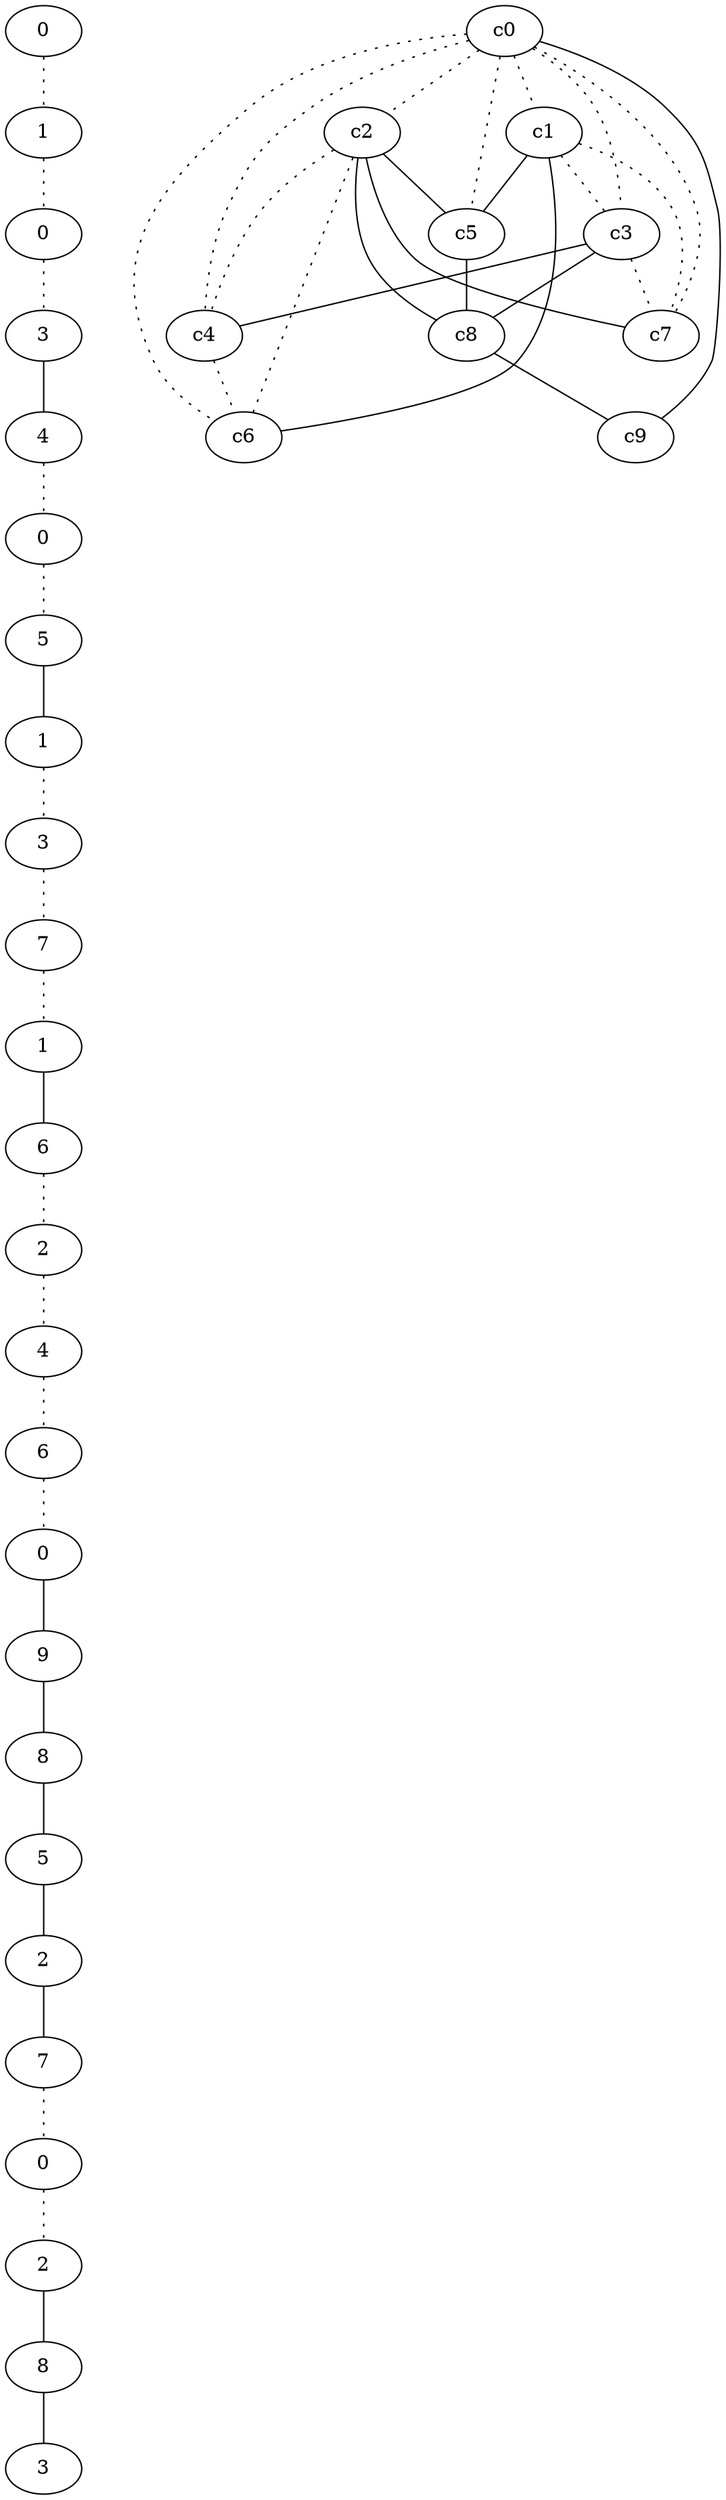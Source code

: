 graph {
a0[label=0];
a1[label=1];
a2[label=0];
a3[label=3];
a4[label=4];
a5[label=0];
a6[label=5];
a7[label=1];
a8[label=3];
a9[label=7];
a10[label=1];
a11[label=6];
a12[label=2];
a13[label=4];
a14[label=6];
a15[label=0];
a16[label=9];
a17[label=8];
a18[label=5];
a19[label=2];
a20[label=7];
a21[label=0];
a22[label=2];
a23[label=8];
a24[label=3];
a0 -- a1 [style=dotted];
a1 -- a2 [style=dotted];
a2 -- a3 [style=dotted];
a3 -- a4;
a4 -- a5 [style=dotted];
a5 -- a6 [style=dotted];
a6 -- a7;
a7 -- a8 [style=dotted];
a8 -- a9 [style=dotted];
a9 -- a10 [style=dotted];
a10 -- a11;
a11 -- a12 [style=dotted];
a12 -- a13 [style=dotted];
a13 -- a14 [style=dotted];
a14 -- a15 [style=dotted];
a15 -- a16;
a16 -- a17;
a17 -- a18;
a18 -- a19;
a19 -- a20;
a20 -- a21 [style=dotted];
a21 -- a22 [style=dotted];
a22 -- a23;
a23 -- a24;
c0 -- c1 [style=dotted];
c0 -- c2 [style=dotted];
c0 -- c3 [style=dotted];
c0 -- c4 [style=dotted];
c0 -- c5 [style=dotted];
c0 -- c6 [style=dotted];
c0 -- c7 [style=dotted];
c0 -- c9;
c1 -- c3 [style=dotted];
c1 -- c5;
c1 -- c6;
c1 -- c7 [style=dotted];
c2 -- c4 [style=dotted];
c2 -- c5;
c2 -- c6 [style=dotted];
c2 -- c7;
c2 -- c8;
c3 -- c4;
c3 -- c7 [style=dotted];
c3 -- c8;
c4 -- c6 [style=dotted];
c5 -- c8;
c8 -- c9;
}
